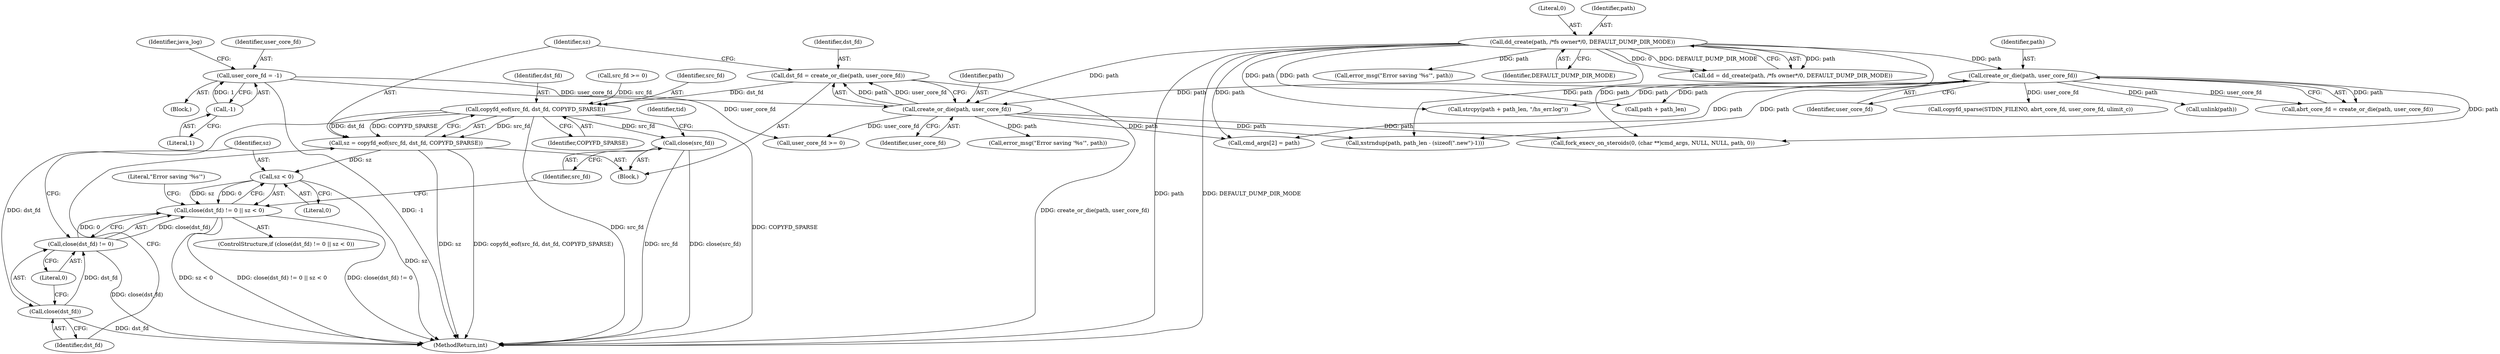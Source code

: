 digraph "0_abrt_3c1b60cfa62d39e5fff5a53a5bc53dae189e740e@API" {
"1001242" [label="(Call,dst_fd = create_or_die(path, user_core_fd))"];
"1001244" [label="(Call,create_or_die(path, user_core_fd))"];
"1001150" [label="(Call,create_or_die(path, user_core_fd))"];
"1000777" [label="(Call,dd_create(path, /*fs owner*/0, DEFAULT_DUMP_DIR_MODE))"];
"1001190" [label="(Call,user_core_fd = -1)"];
"1001192" [label="(Call,-1)"];
"1001250" [label="(Call,copyfd_eof(src_fd, dst_fd, COPYFD_SPARSE))"];
"1001248" [label="(Call,sz = copyfd_eof(src_fd, dst_fd, COPYFD_SPARSE))"];
"1001260" [label="(Call,sz < 0)"];
"1001255" [label="(Call,close(dst_fd) != 0 || sz < 0)"];
"1001257" [label="(Call,close(dst_fd))"];
"1001256" [label="(Call,close(dst_fd) != 0)"];
"1001268" [label="(Call,close(src_fd))"];
"1001251" [label="(Identifier,src_fd)"];
"1001252" [label="(Identifier,dst_fd)"];
"1001244" [label="(Call,create_or_die(path, user_core_fd))"];
"1001311" [label="(Call,cmd_args[2] = path)"];
"1001258" [label="(Identifier,dst_fd)"];
"1001232" [label="(Call,src_fd >= 0)"];
"1001178" [label="(Call,unlink(path))"];
"1000779" [label="(Literal,0)"];
"1001191" [label="(Identifier,user_core_fd)"];
"1001352" [label="(Call,xstrndup(path, path_len - (sizeof(\".new\")-1)))"];
"1001193" [label="(Literal,1)"];
"1001253" [label="(Identifier,COPYFD_SPARSE)"];
"1001136" [label="(Call,error_msg(\"Error saving '%s'\", path))"];
"1001248" [label="(Call,sz = copyfd_eof(src_fd, dst_fd, COPYFD_SPARSE))"];
"1001264" [label="(Call,error_msg(\"Error saving '%s'\", path))"];
"1000783" [label="(Block,)"];
"1001242" [label="(Call,dst_fd = create_or_die(path, user_core_fd))"];
"1001249" [label="(Identifier,sz)"];
"1001148" [label="(Call,abrt_core_fd = create_or_die(path, user_core_fd))"];
"1001334" [label="(Call,fork_execv_on_steroids(0, (char **)cmd_args, NULL, NULL, path, 0))"];
"1001243" [label="(Identifier,dst_fd)"];
"1001260" [label="(Call,sz < 0)"];
"1001431" [label="(Call,user_core_fd >= 0)"];
"1001261" [label="(Identifier,sz)"];
"1000780" [label="(Identifier,DEFAULT_DUMP_DIR_MODE)"];
"1001257" [label="(Call,close(dst_fd))"];
"1001447" [label="(MethodReturn,int)"];
"1001273" [label="(Identifier,tid)"];
"1001246" [label="(Identifier,user_core_fd)"];
"1001152" [label="(Identifier,user_core_fd)"];
"1001262" [label="(Literal,0)"];
"1001256" [label="(Call,close(dst_fd) != 0)"];
"1001254" [label="(ControlStructure,if (close(dst_fd) != 0 || sz < 0))"];
"1001155" [label="(Call,copyfd_sparse(STDIN_FILENO, abrt_core_fd, user_core_fd, ulimit_c))"];
"1000777" [label="(Call,dd_create(path, /*fs owner*/0, DEFAULT_DUMP_DIR_MODE))"];
"1001151" [label="(Identifier,path)"];
"1001150" [label="(Call,create_or_die(path, user_core_fd))"];
"1001250" [label="(Call,copyfd_eof(src_fd, dst_fd, COPYFD_SPARSE))"];
"1001190" [label="(Call,user_core_fd = -1)"];
"1001265" [label="(Literal,\"Error saving '%s'\")"];
"1001255" [label="(Call,close(dst_fd) != 0 || sz < 0)"];
"1001268" [label="(Call,close(src_fd))"];
"1000778" [label="(Identifier,path)"];
"1001245" [label="(Identifier,path)"];
"1001237" [label="(Call,path + path_len)"];
"1001192" [label="(Call,-1)"];
"1001259" [label="(Literal,0)"];
"1001269" [label="(Identifier,src_fd)"];
"1001235" [label="(Block,)"];
"1000775" [label="(Call,dd = dd_create(path, /*fs owner*/0, DEFAULT_DUMP_DIR_MODE))"];
"1001236" [label="(Call,strcpy(path + path_len, \"/hs_err.log\"))"];
"1001197" [label="(Identifier,java_log)"];
"1001242" -> "1001235"  [label="AST: "];
"1001242" -> "1001244"  [label="CFG: "];
"1001243" -> "1001242"  [label="AST: "];
"1001244" -> "1001242"  [label="AST: "];
"1001249" -> "1001242"  [label="CFG: "];
"1001242" -> "1001447"  [label="DDG: create_or_die(path, user_core_fd)"];
"1001244" -> "1001242"  [label="DDG: path"];
"1001244" -> "1001242"  [label="DDG: user_core_fd"];
"1001242" -> "1001250"  [label="DDG: dst_fd"];
"1001244" -> "1001246"  [label="CFG: "];
"1001245" -> "1001244"  [label="AST: "];
"1001246" -> "1001244"  [label="AST: "];
"1001150" -> "1001244"  [label="DDG: path"];
"1000777" -> "1001244"  [label="DDG: path"];
"1001190" -> "1001244"  [label="DDG: user_core_fd"];
"1001244" -> "1001264"  [label="DDG: path"];
"1001244" -> "1001311"  [label="DDG: path"];
"1001244" -> "1001334"  [label="DDG: path"];
"1001244" -> "1001352"  [label="DDG: path"];
"1001244" -> "1001431"  [label="DDG: user_core_fd"];
"1001150" -> "1001148"  [label="AST: "];
"1001150" -> "1001152"  [label="CFG: "];
"1001151" -> "1001150"  [label="AST: "];
"1001152" -> "1001150"  [label="AST: "];
"1001148" -> "1001150"  [label="CFG: "];
"1001150" -> "1001148"  [label="DDG: path"];
"1001150" -> "1001148"  [label="DDG: user_core_fd"];
"1000777" -> "1001150"  [label="DDG: path"];
"1001150" -> "1001155"  [label="DDG: user_core_fd"];
"1001150" -> "1001178"  [label="DDG: path"];
"1001150" -> "1001236"  [label="DDG: path"];
"1001150" -> "1001237"  [label="DDG: path"];
"1001150" -> "1001311"  [label="DDG: path"];
"1001150" -> "1001334"  [label="DDG: path"];
"1001150" -> "1001352"  [label="DDG: path"];
"1000777" -> "1000775"  [label="AST: "];
"1000777" -> "1000780"  [label="CFG: "];
"1000778" -> "1000777"  [label="AST: "];
"1000779" -> "1000777"  [label="AST: "];
"1000780" -> "1000777"  [label="AST: "];
"1000775" -> "1000777"  [label="CFG: "];
"1000777" -> "1001447"  [label="DDG: DEFAULT_DUMP_DIR_MODE"];
"1000777" -> "1001447"  [label="DDG: path"];
"1000777" -> "1000775"  [label="DDG: path"];
"1000777" -> "1000775"  [label="DDG: 0"];
"1000777" -> "1000775"  [label="DDG: DEFAULT_DUMP_DIR_MODE"];
"1000777" -> "1001136"  [label="DDG: path"];
"1000777" -> "1001236"  [label="DDG: path"];
"1000777" -> "1001237"  [label="DDG: path"];
"1000777" -> "1001311"  [label="DDG: path"];
"1000777" -> "1001334"  [label="DDG: path"];
"1000777" -> "1001352"  [label="DDG: path"];
"1001190" -> "1000783"  [label="AST: "];
"1001190" -> "1001192"  [label="CFG: "];
"1001191" -> "1001190"  [label="AST: "];
"1001192" -> "1001190"  [label="AST: "];
"1001197" -> "1001190"  [label="CFG: "];
"1001190" -> "1001447"  [label="DDG: -1"];
"1001192" -> "1001190"  [label="DDG: 1"];
"1001190" -> "1001431"  [label="DDG: user_core_fd"];
"1001192" -> "1001193"  [label="CFG: "];
"1001193" -> "1001192"  [label="AST: "];
"1001250" -> "1001248"  [label="AST: "];
"1001250" -> "1001253"  [label="CFG: "];
"1001251" -> "1001250"  [label="AST: "];
"1001252" -> "1001250"  [label="AST: "];
"1001253" -> "1001250"  [label="AST: "];
"1001248" -> "1001250"  [label="CFG: "];
"1001250" -> "1001447"  [label="DDG: src_fd"];
"1001250" -> "1001447"  [label="DDG: COPYFD_SPARSE"];
"1001250" -> "1001248"  [label="DDG: src_fd"];
"1001250" -> "1001248"  [label="DDG: dst_fd"];
"1001250" -> "1001248"  [label="DDG: COPYFD_SPARSE"];
"1001232" -> "1001250"  [label="DDG: src_fd"];
"1001250" -> "1001257"  [label="DDG: dst_fd"];
"1001250" -> "1001268"  [label="DDG: src_fd"];
"1001248" -> "1001235"  [label="AST: "];
"1001249" -> "1001248"  [label="AST: "];
"1001258" -> "1001248"  [label="CFG: "];
"1001248" -> "1001447"  [label="DDG: copyfd_eof(src_fd, dst_fd, COPYFD_SPARSE)"];
"1001248" -> "1001447"  [label="DDG: sz"];
"1001248" -> "1001260"  [label="DDG: sz"];
"1001260" -> "1001255"  [label="AST: "];
"1001260" -> "1001262"  [label="CFG: "];
"1001261" -> "1001260"  [label="AST: "];
"1001262" -> "1001260"  [label="AST: "];
"1001255" -> "1001260"  [label="CFG: "];
"1001260" -> "1001447"  [label="DDG: sz"];
"1001260" -> "1001255"  [label="DDG: sz"];
"1001260" -> "1001255"  [label="DDG: 0"];
"1001255" -> "1001254"  [label="AST: "];
"1001255" -> "1001256"  [label="CFG: "];
"1001256" -> "1001255"  [label="AST: "];
"1001265" -> "1001255"  [label="CFG: "];
"1001269" -> "1001255"  [label="CFG: "];
"1001255" -> "1001447"  [label="DDG: close(dst_fd) != 0 || sz < 0"];
"1001255" -> "1001447"  [label="DDG: close(dst_fd) != 0"];
"1001255" -> "1001447"  [label="DDG: sz < 0"];
"1001256" -> "1001255"  [label="DDG: close(dst_fd)"];
"1001256" -> "1001255"  [label="DDG: 0"];
"1001257" -> "1001256"  [label="AST: "];
"1001257" -> "1001258"  [label="CFG: "];
"1001258" -> "1001257"  [label="AST: "];
"1001259" -> "1001257"  [label="CFG: "];
"1001257" -> "1001447"  [label="DDG: dst_fd"];
"1001257" -> "1001256"  [label="DDG: dst_fd"];
"1001256" -> "1001259"  [label="CFG: "];
"1001259" -> "1001256"  [label="AST: "];
"1001261" -> "1001256"  [label="CFG: "];
"1001256" -> "1001447"  [label="DDG: close(dst_fd)"];
"1001268" -> "1001235"  [label="AST: "];
"1001268" -> "1001269"  [label="CFG: "];
"1001269" -> "1001268"  [label="AST: "];
"1001273" -> "1001268"  [label="CFG: "];
"1001268" -> "1001447"  [label="DDG: close(src_fd)"];
"1001268" -> "1001447"  [label="DDG: src_fd"];
}
